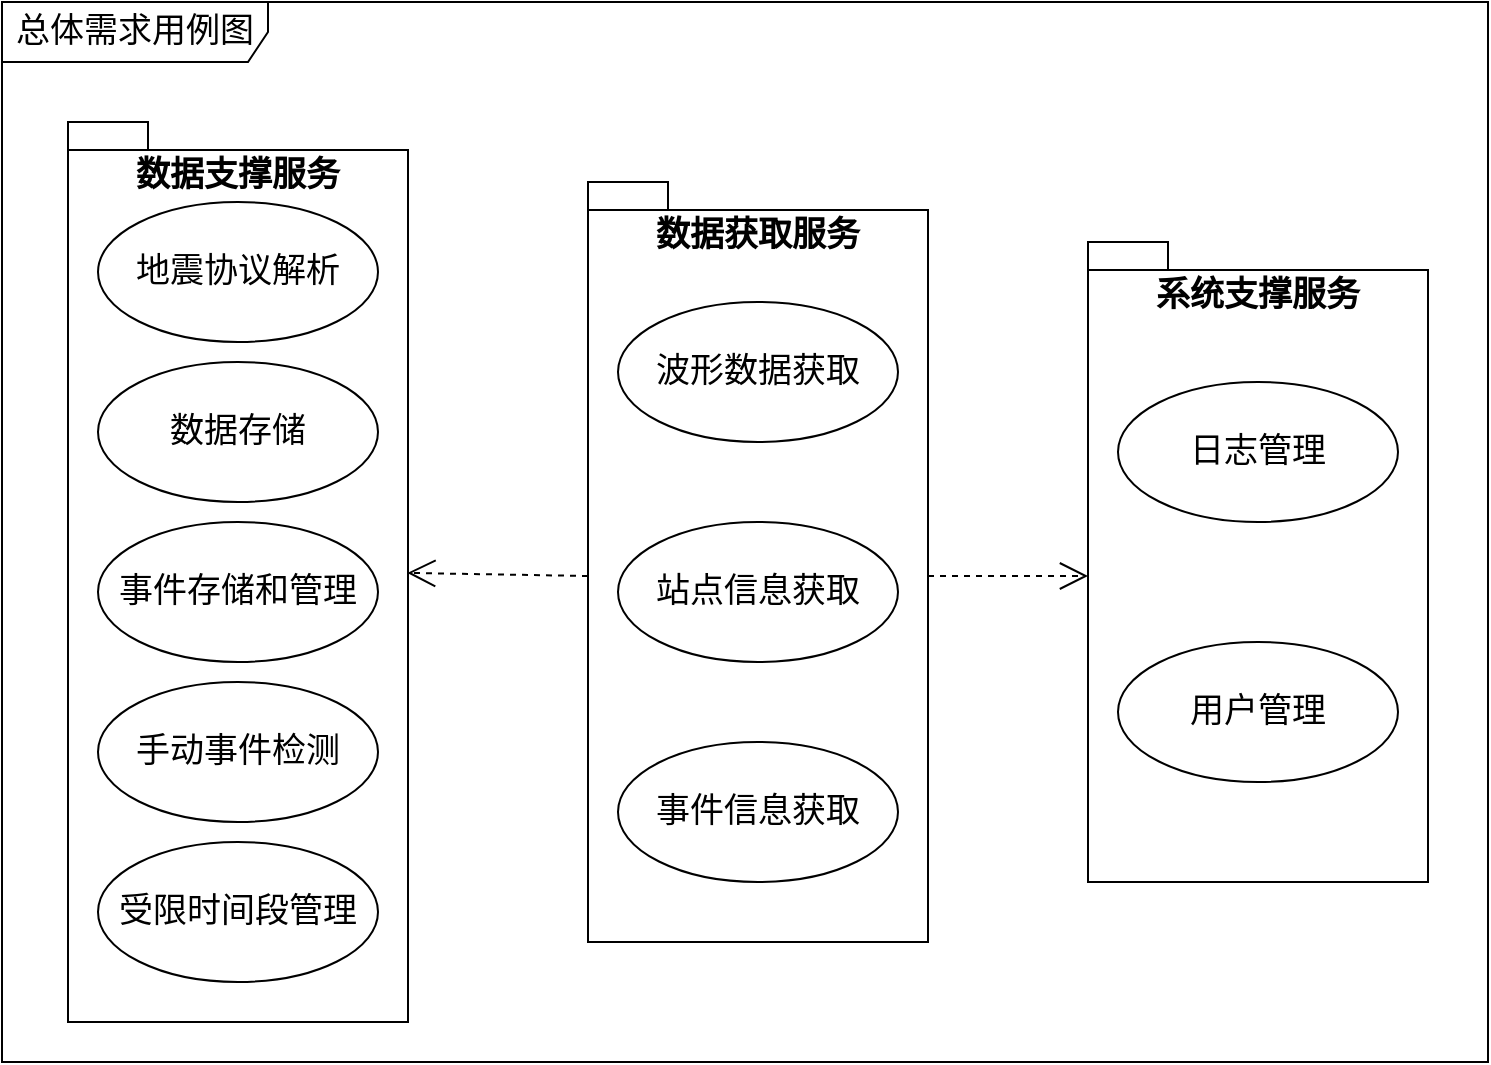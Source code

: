 <mxfile version="24.0.1" type="github">
  <diagram name="第 1 页" id="qFL0AbkpCfW2eDXZZ8hV">
    <mxGraphModel dx="1562" dy="845" grid="1" gridSize="10" guides="1" tooltips="1" connect="1" arrows="1" fold="1" page="1" pageScale="1" pageWidth="827" pageHeight="1169" math="0" shadow="0">
      <root>
        <mxCell id="0" />
        <mxCell id="1" parent="0" />
        <mxCell id="rOMdXhNkBVezqgkgicsf-2" value="总体需求用例图" style="shape=umlFrame;whiteSpace=wrap;html=1;pointerEvents=0;fontSize=17;width=133;height=30;" parent="1" vertex="1">
          <mxGeometry x="257" y="290" width="743" height="530" as="geometry" />
        </mxCell>
        <mxCell id="rOMdXhNkBVezqgkgicsf-3" value="数据支撑服务" style="shape=folder;fontStyle=1;spacingTop=10;tabWidth=40;tabHeight=14;tabPosition=left;html=1;whiteSpace=wrap;verticalAlign=top;fontSize=17;" parent="1" vertex="1">
          <mxGeometry x="290" y="350" width="170" height="450" as="geometry" />
        </mxCell>
        <mxCell id="rOMdXhNkBVezqgkgicsf-4" value="地震协议解析" style="ellipse;whiteSpace=wrap;html=1;fontSize=17;" parent="1" vertex="1">
          <mxGeometry x="305" y="390" width="140" height="70" as="geometry" />
        </mxCell>
        <mxCell id="rOMdXhNkBVezqgkgicsf-5" value="数据存储" style="ellipse;whiteSpace=wrap;html=1;fontSize=17;" parent="1" vertex="1">
          <mxGeometry x="305" y="470" width="140" height="70" as="geometry" />
        </mxCell>
        <mxCell id="rOMdXhNkBVezqgkgicsf-6" value="事件存储和管理" style="ellipse;whiteSpace=wrap;html=1;fontSize=17;" parent="1" vertex="1">
          <mxGeometry x="305" y="550" width="140" height="70" as="geometry" />
        </mxCell>
        <mxCell id="rOMdXhNkBVezqgkgicsf-7" value="手动事件检测" style="ellipse;whiteSpace=wrap;html=1;fontSize=17;" parent="1" vertex="1">
          <mxGeometry x="305" y="630" width="140" height="70" as="geometry" />
        </mxCell>
        <mxCell id="rOMdXhNkBVezqgkgicsf-8" value="受限时间段管理" style="ellipse;whiteSpace=wrap;html=1;fontSize=17;" parent="1" vertex="1">
          <mxGeometry x="305" y="710" width="140" height="70" as="geometry" />
        </mxCell>
        <mxCell id="rOMdXhNkBVezqgkgicsf-9" value="数据获取服务" style="shape=folder;fontStyle=1;spacingTop=10;tabWidth=40;tabHeight=14;tabPosition=left;html=1;whiteSpace=wrap;verticalAlign=top;fontSize=17;" parent="1" vertex="1">
          <mxGeometry x="550" y="380" width="170" height="380" as="geometry" />
        </mxCell>
        <mxCell id="rOMdXhNkBVezqgkgicsf-12" value="波形数据获取" style="ellipse;whiteSpace=wrap;html=1;fontSize=17;" parent="1" vertex="1">
          <mxGeometry x="565" y="440" width="140" height="70" as="geometry" />
        </mxCell>
        <mxCell id="rOMdXhNkBVezqgkgicsf-13" value="站点信息获取" style="ellipse;whiteSpace=wrap;html=1;fontSize=17;" parent="1" vertex="1">
          <mxGeometry x="565" y="550" width="140" height="70" as="geometry" />
        </mxCell>
        <mxCell id="rOMdXhNkBVezqgkgicsf-14" value="事件信息获取" style="ellipse;whiteSpace=wrap;html=1;fontSize=17;" parent="1" vertex="1">
          <mxGeometry x="565" y="660" width="140" height="70" as="geometry" />
        </mxCell>
        <mxCell id="rOMdXhNkBVezqgkgicsf-15" value="系统支撑服务" style="shape=folder;fontStyle=1;spacingTop=10;tabWidth=40;tabHeight=14;tabPosition=left;html=1;whiteSpace=wrap;verticalAlign=top;fontSize=17;" parent="1" vertex="1">
          <mxGeometry x="800" y="410" width="170" height="320" as="geometry" />
        </mxCell>
        <mxCell id="rOMdXhNkBVezqgkgicsf-16" value="日志管理" style="ellipse;whiteSpace=wrap;html=1;fontSize=17;" parent="1" vertex="1">
          <mxGeometry x="815" y="480" width="140" height="70" as="geometry" />
        </mxCell>
        <mxCell id="rOMdXhNkBVezqgkgicsf-17" value="用户管理" style="ellipse;whiteSpace=wrap;html=1;fontSize=17;" parent="1" vertex="1">
          <mxGeometry x="815" y="610" width="140" height="70" as="geometry" />
        </mxCell>
        <mxCell id="rOMdXhNkBVezqgkgicsf-19" value="" style="endArrow=open;endSize=12;dashed=1;html=1;rounded=0;exitX=0;exitY=0;exitDx=0;exitDy=197;exitPerimeter=0;entryX=0.998;entryY=0.501;entryDx=0;entryDy=0;entryPerimeter=0;fontSize=17;" parent="1" source="rOMdXhNkBVezqgkgicsf-9" target="rOMdXhNkBVezqgkgicsf-3" edge="1">
          <mxGeometry width="160" relative="1" as="geometry">
            <mxPoint x="120" y="570" as="sourcePoint" />
            <mxPoint x="280" y="570" as="targetPoint" />
          </mxGeometry>
        </mxCell>
        <mxCell id="rOMdXhNkBVezqgkgicsf-20" value="" style="endArrow=open;endSize=12;dashed=1;html=1;rounded=0;exitX=0;exitY=0;exitDx=170;exitDy=197;exitPerimeter=0;entryX=0;entryY=0;entryDx=0;entryDy=167;entryPerimeter=0;fontSize=17;" parent="1" source="rOMdXhNkBVezqgkgicsf-9" target="rOMdXhNkBVezqgkgicsf-15" edge="1">
          <mxGeometry width="160" relative="1" as="geometry">
            <mxPoint x="560" y="587" as="sourcePoint" />
            <mxPoint x="470" y="585" as="targetPoint" />
          </mxGeometry>
        </mxCell>
      </root>
    </mxGraphModel>
  </diagram>
</mxfile>
